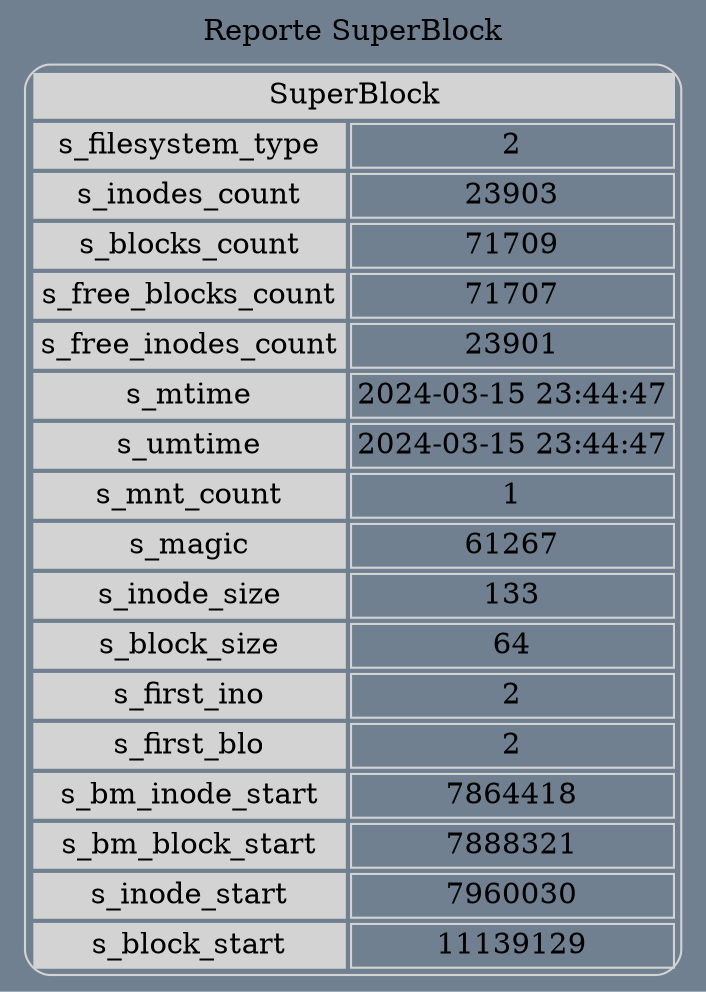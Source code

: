 digraph grid {bgcolor="slategrey" label=" Reporte SuperBlock "layout=dot labelloc = "t"edge [weigth=1000 style=dashed color=red4 dir = "both" arrowtail="open" arrowhead="open"]a0[shape=none, color=lightgrey, label=<
<TABLE cellspacing="3" cellpadding="2" style="rounded" >
<TR><TD bgcolor="lightgrey" colspan="2">SuperBlock</TD></TR>
<TR><TD bgcolor="lightgrey">s_filesystem_type</TD><TD>2</TD></TR>
<TR><TD bgcolor="lightgrey">s_inodes_count</TD><TD>23903</TD></TR>
<TR><TD bgcolor="lightgrey">s_blocks_count</TD><TD>71709</TD></TR>
<TR><TD bgcolor="lightgrey">s_free_blocks_count</TD><TD>71707</TD></TR>
<TR><TD bgcolor="lightgrey">s_free_inodes_count</TD><TD>23901</TD></TR>
<TR><TD bgcolor="lightgrey">s_mtime</TD><TD>2024-03-15 23:44:47</TD></TR>
<TR><TD bgcolor="lightgrey">s_umtime</TD><TD>2024-03-15 23:44:47</TD></TR>
<TR><TD bgcolor="lightgrey">s_mnt_count</TD><TD>1</TD></TR>
<TR><TD bgcolor="lightgrey">s_magic</TD><TD>61267</TD></TR>
<TR><TD bgcolor="lightgrey">s_inode_size</TD><TD>133</TD></TR>
<TR><TD bgcolor="lightgrey">s_block_size</TD><TD>64</TD></TR>
<TR><TD bgcolor="lightgrey">s_first_ino</TD><TD>2</TD></TR>
<TR><TD bgcolor="lightgrey">s_first_blo</TD><TD>2</TD></TR>
<TR><TD bgcolor="lightgrey">s_bm_inode_start</TD><TD>7864418</TD></TR>
<TR><TD bgcolor="lightgrey">s_bm_block_start</TD><TD>7888321</TD></TR>
<TR><TD bgcolor="lightgrey">s_inode_start</TD><TD>7960030</TD></TR>
<TR><TD bgcolor="lightgrey">s_block_start</TD><TD>11139129</TD></TR>
</TABLE>>];
}
